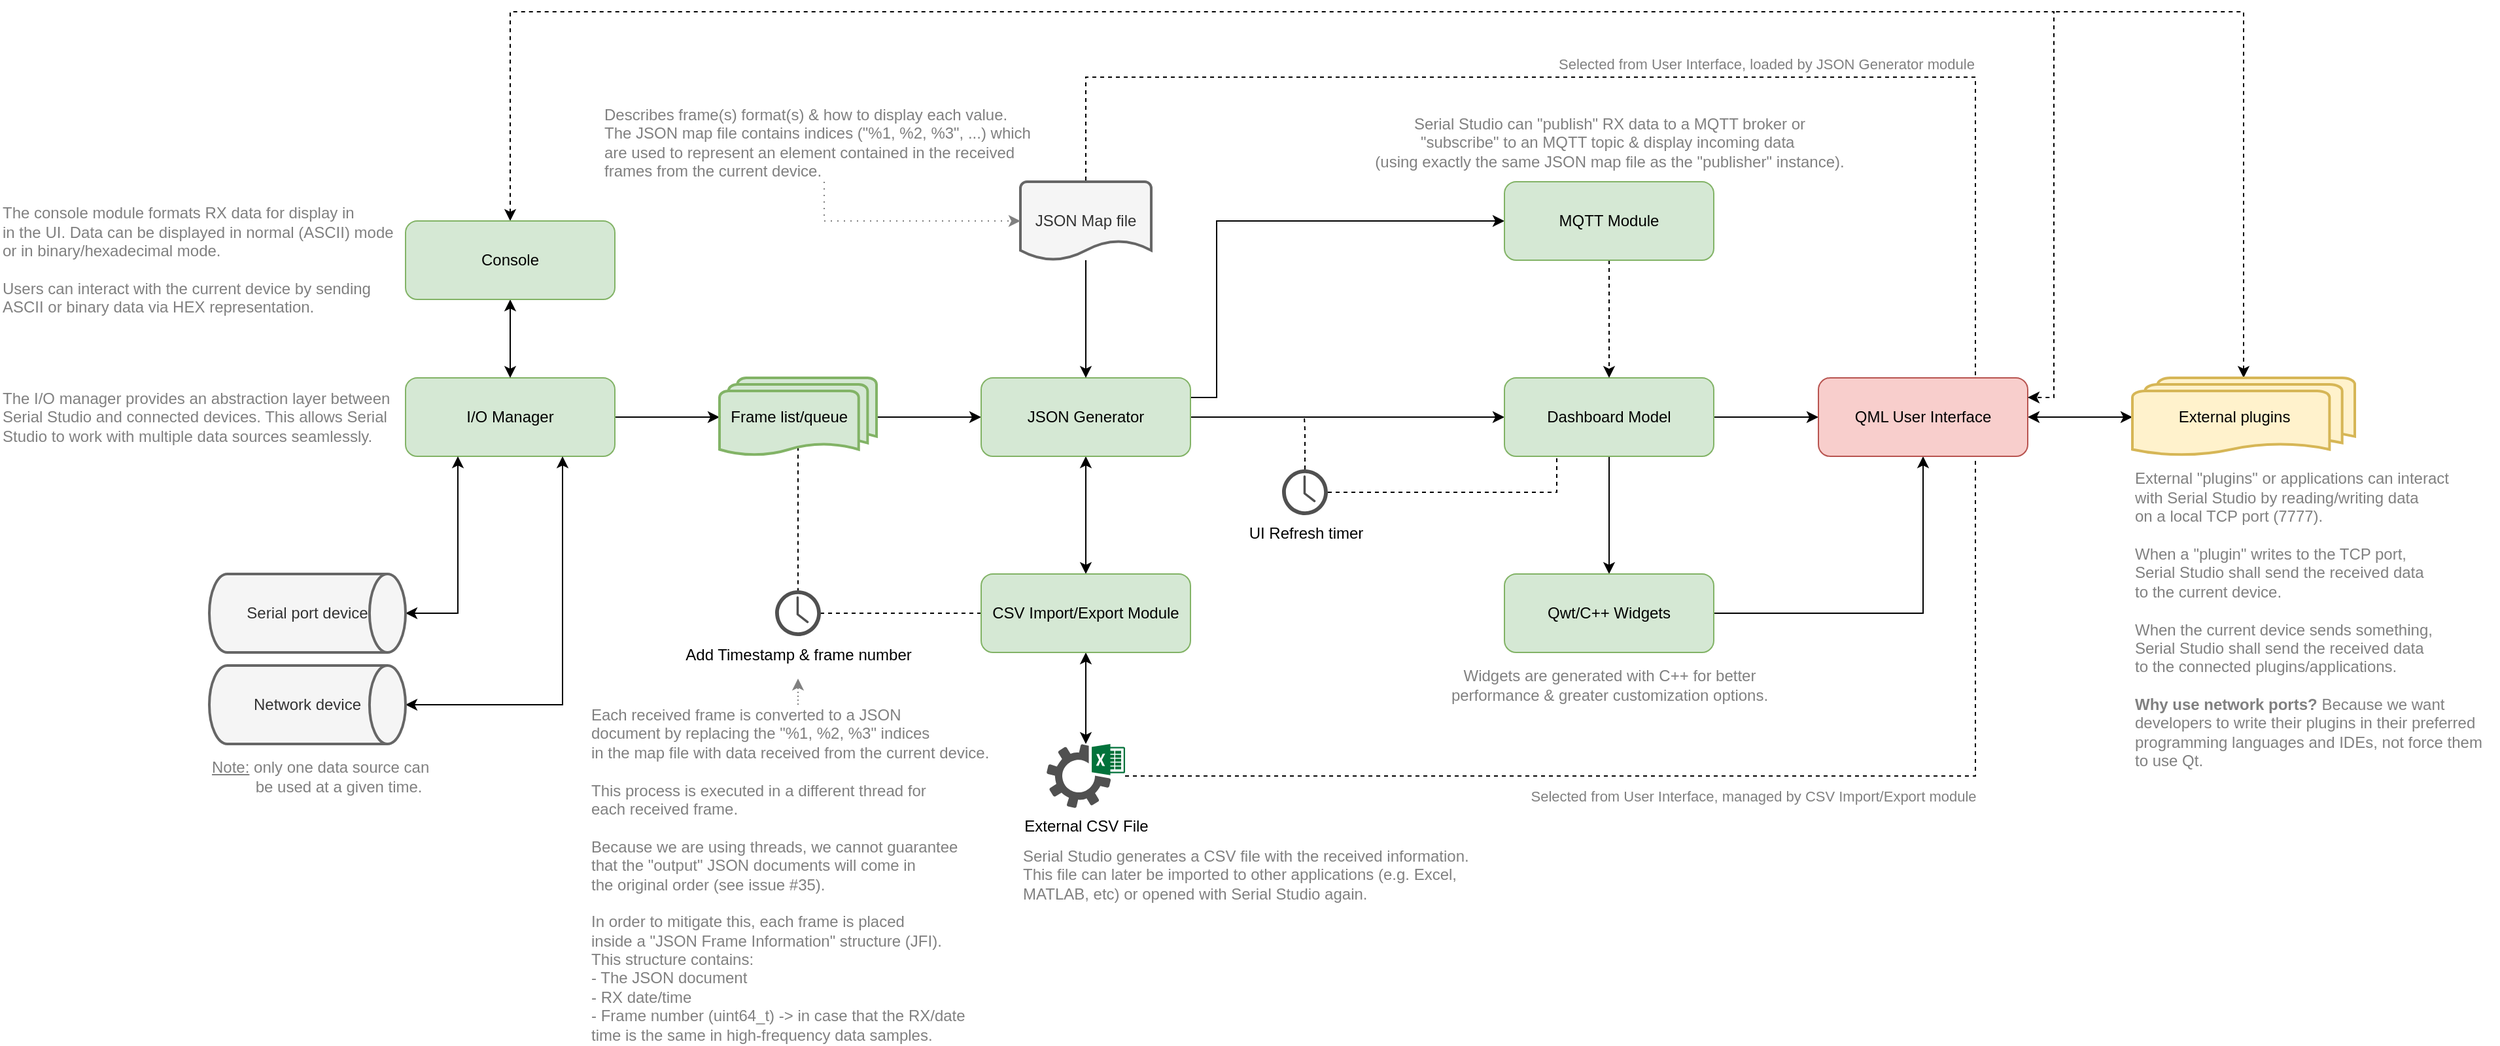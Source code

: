 <mxfile version="15.4.3" type="device"><diagram id="tiPRVdgSWE0wsroL0zit" name="Page-1"><mxGraphModel dx="2276" dy="1953" grid="1" gridSize="10" guides="1" tooltips="1" connect="1" arrows="1" fold="1" page="1" pageScale="1" pageWidth="850" pageHeight="1100" math="0" shadow="0"><root><mxCell id="0"/><mxCell id="1" parent="0"/><mxCell id="qFKFWy_K2IXLb1zbguNS-10" style="edgeStyle=orthogonalEdgeStyle;rounded=0;orthogonalLoop=1;jettySize=auto;html=1;exitX=1;exitY=0.5;exitDx=0;exitDy=0;entryX=0;entryY=0.5;entryDx=0;entryDy=0;entryPerimeter=0;" parent="1" source="qFKFWy_K2IXLb1zbguNS-3" target="qFKFWy_K2IXLb1zbguNS-9" edge="1"><mxGeometry relative="1" as="geometry"/></mxCell><mxCell id="qFKFWy_K2IXLb1zbguNS-3" value="I/O Manager" style="rounded=1;whiteSpace=wrap;html=1;fillColor=#d5e8d4;strokeColor=#82b366;" parent="1" vertex="1"><mxGeometry x="120" y="210" width="160" height="60" as="geometry"/></mxCell><mxCell id="oEabg2uWV4zz5wmzVeoZ-8" style="edgeStyle=orthogonalEdgeStyle;rounded=0;orthogonalLoop=1;jettySize=auto;html=1;exitX=1;exitY=0.5;exitDx=0;exitDy=0;exitPerimeter=0;entryX=0.25;entryY=1;entryDx=0;entryDy=0;startArrow=classic;startFill=1;" parent="1" source="qFKFWy_K2IXLb1zbguNS-7" target="qFKFWy_K2IXLb1zbguNS-3" edge="1"><mxGeometry relative="1" as="geometry"/></mxCell><mxCell id="qFKFWy_K2IXLb1zbguNS-7" value="Serial port device" style="strokeWidth=2;html=1;shape=mxgraph.flowchart.direct_data;whiteSpace=wrap;fillColor=#f5f5f5;strokeColor=#666666;fontColor=#333333;" parent="1" vertex="1"><mxGeometry x="-30" y="360" width="150" height="60" as="geometry"/></mxCell><mxCell id="qFKFWy_K2IXLb1zbguNS-12" style="edgeStyle=orthogonalEdgeStyle;rounded=0;orthogonalLoop=1;jettySize=auto;html=1;exitX=1;exitY=0.5;exitDx=0;exitDy=0;exitPerimeter=0;entryX=0;entryY=0.5;entryDx=0;entryDy=0;" parent="1" source="qFKFWy_K2IXLb1zbguNS-9" target="qFKFWy_K2IXLb1zbguNS-11" edge="1"><mxGeometry relative="1" as="geometry"/></mxCell><mxCell id="qFKFWy_K2IXLb1zbguNS-15" style="edgeStyle=orthogonalEdgeStyle;rounded=0;orthogonalLoop=1;jettySize=auto;html=1;exitX=0.5;exitY=0.88;exitDx=0;exitDy=0;exitPerimeter=0;endArrow=none;endFill=0;dashed=1;" parent="1" source="qFKFWy_K2IXLb1zbguNS-9" target="qFKFWy_K2IXLb1zbguNS-13" edge="1"><mxGeometry relative="1" as="geometry"/></mxCell><mxCell id="qFKFWy_K2IXLb1zbguNS-9" value="&amp;nbsp; Frame list/queue" style="strokeWidth=2;html=1;shape=mxgraph.flowchart.multi-document;whiteSpace=wrap;align=left;fillColor=#d5e8d4;strokeColor=#82b366;" parent="1" vertex="1"><mxGeometry x="360" y="210" width="120" height="60" as="geometry"/></mxCell><mxCell id="qFKFWy_K2IXLb1zbguNS-19" style="edgeStyle=orthogonalEdgeStyle;rounded=0;orthogonalLoop=1;jettySize=auto;html=1;exitX=0.5;exitY=1;exitDx=0;exitDy=0;entryX=0.5;entryY=0;entryDx=0;entryDy=0;startArrow=classic;startFill=1;endArrow=classic;endFill=1;" parent="1" source="qFKFWy_K2IXLb1zbguNS-11" target="qFKFWy_K2IXLb1zbguNS-14" edge="1"><mxGeometry relative="1" as="geometry"/></mxCell><mxCell id="qFKFWy_K2IXLb1zbguNS-24" style="edgeStyle=orthogonalEdgeStyle;rounded=0;orthogonalLoop=1;jettySize=auto;html=1;exitX=1;exitY=0.5;exitDx=0;exitDy=0;entryX=0;entryY=0.5;entryDx=0;entryDy=0;startArrow=none;startFill=0;endArrow=classic;endFill=1;" parent="1" source="qFKFWy_K2IXLb1zbguNS-11" target="qFKFWy_K2IXLb1zbguNS-23" edge="1"><mxGeometry relative="1" as="geometry"/></mxCell><mxCell id="Y62L5RUZg1EChcdcrzbo-2" style="edgeStyle=orthogonalEdgeStyle;rounded=0;orthogonalLoop=1;jettySize=auto;html=1;exitX=1;exitY=0.25;exitDx=0;exitDy=0;entryX=0;entryY=0.5;entryDx=0;entryDy=0;" edge="1" parent="1" source="qFKFWy_K2IXLb1zbguNS-11" target="oEabg2uWV4zz5wmzVeoZ-22"><mxGeometry relative="1" as="geometry"><Array as="points"><mxPoint x="740" y="225"/><mxPoint x="740" y="90"/></Array></mxGeometry></mxCell><mxCell id="qFKFWy_K2IXLb1zbguNS-11" value="JSON Generator" style="rounded=1;whiteSpace=wrap;html=1;fillColor=#d5e8d4;strokeColor=#82b366;" parent="1" vertex="1"><mxGeometry x="560" y="210" width="160" height="60" as="geometry"/></mxCell><mxCell id="qFKFWy_K2IXLb1zbguNS-13" value="Add Timestamp &amp;amp; frame number" style="pointerEvents=1;shadow=0;dashed=0;html=1;strokeColor=none;fillColor=#505050;labelPosition=center;verticalLabelPosition=bottom;verticalAlign=top;outlineConnect=0;align=center;shape=mxgraph.office.concepts.clock;" parent="1" vertex="1"><mxGeometry x="402.5" y="372.5" width="35" height="35" as="geometry"/></mxCell><mxCell id="qFKFWy_K2IXLb1zbguNS-16" style="edgeStyle=orthogonalEdgeStyle;rounded=0;orthogonalLoop=1;jettySize=auto;html=1;exitX=0;exitY=0.5;exitDx=0;exitDy=0;endArrow=none;endFill=0;dashed=1;" parent="1" source="qFKFWy_K2IXLb1zbguNS-14" target="qFKFWy_K2IXLb1zbguNS-13" edge="1"><mxGeometry relative="1" as="geometry"/></mxCell><mxCell id="qFKFWy_K2IXLb1zbguNS-18" style="edgeStyle=orthogonalEdgeStyle;rounded=0;orthogonalLoop=1;jettySize=auto;html=1;exitX=0.5;exitY=1;exitDx=0;exitDy=0;startArrow=classic;startFill=1;" parent="1" source="qFKFWy_K2IXLb1zbguNS-14" target="qFKFWy_K2IXLb1zbguNS-17" edge="1"><mxGeometry relative="1" as="geometry"/></mxCell><mxCell id="qFKFWy_K2IXLb1zbguNS-14" value="CSV Import/Export Module" style="rounded=1;whiteSpace=wrap;html=1;fillColor=#d5e8d4;strokeColor=#82b366;" parent="1" vertex="1"><mxGeometry x="560" y="360" width="160" height="60" as="geometry"/></mxCell><mxCell id="qFKFWy_K2IXLb1zbguNS-39" value="" style="edgeStyle=orthogonalEdgeStyle;rounded=0;orthogonalLoop=1;jettySize=auto;html=1;dashed=1;startArrow=none;startFill=0;endArrow=none;endFill=0;entryX=0.75;entryY=1;entryDx=0;entryDy=0;" parent="1" source="qFKFWy_K2IXLb1zbguNS-17" target="qFKFWy_K2IXLb1zbguNS-29" edge="1"><mxGeometry relative="1" as="geometry"><mxPoint x="720" y="514.5" as="targetPoint"/></mxGeometry></mxCell><mxCell id="qFKFWy_K2IXLb1zbguNS-17" value="External CSV File" style="pointerEvents=1;shadow=0;dashed=0;html=1;strokeColor=none;fillColor=#505050;labelPosition=center;verticalLabelPosition=bottom;verticalAlign=top;outlineConnect=0;align=center;shape=mxgraph.office.services.excel_services;" parent="1" vertex="1"><mxGeometry x="610" y="490" width="60" height="49" as="geometry"/></mxCell><mxCell id="qFKFWy_K2IXLb1zbguNS-22" value="" style="edgeStyle=orthogonalEdgeStyle;rounded=0;orthogonalLoop=1;jettySize=auto;html=1;startArrow=none;startFill=0;endArrow=classic;endFill=1;" parent="1" source="qFKFWy_K2IXLb1zbguNS-21" target="qFKFWy_K2IXLb1zbguNS-11" edge="1"><mxGeometry relative="1" as="geometry"/></mxCell><mxCell id="qFKFWy_K2IXLb1zbguNS-21" value="JSON Map file" style="strokeWidth=2;html=1;shape=mxgraph.flowchart.document2;whiteSpace=wrap;size=0.25;fillColor=#f5f5f5;strokeColor=#666666;fontColor=#333333;" parent="1" vertex="1"><mxGeometry x="590" y="60" width="100" height="60" as="geometry"/></mxCell><mxCell id="qFKFWy_K2IXLb1zbguNS-28" style="edgeStyle=orthogonalEdgeStyle;rounded=0;orthogonalLoop=1;jettySize=auto;html=1;exitX=0.5;exitY=1;exitDx=0;exitDy=0;entryX=0.5;entryY=0;entryDx=0;entryDy=0;startArrow=none;startFill=0;endArrow=classic;endFill=1;" parent="1" source="qFKFWy_K2IXLb1zbguNS-23" target="qFKFWy_K2IXLb1zbguNS-26" edge="1"><mxGeometry relative="1" as="geometry"/></mxCell><mxCell id="qFKFWy_K2IXLb1zbguNS-30" style="edgeStyle=orthogonalEdgeStyle;rounded=0;orthogonalLoop=1;jettySize=auto;html=1;exitX=1;exitY=0.5;exitDx=0;exitDy=0;entryX=0;entryY=0.5;entryDx=0;entryDy=0;startArrow=none;startFill=0;endArrow=classic;endFill=1;" parent="1" source="qFKFWy_K2IXLb1zbguNS-23" target="qFKFWy_K2IXLb1zbguNS-29" edge="1"><mxGeometry relative="1" as="geometry"/></mxCell><mxCell id="qFKFWy_K2IXLb1zbguNS-23" value="Dashboard Model" style="rounded=1;whiteSpace=wrap;html=1;fillColor=#d5e8d4;strokeColor=#82b366;" parent="1" vertex="1"><mxGeometry x="960" y="210" width="160" height="60" as="geometry"/></mxCell><mxCell id="qFKFWy_K2IXLb1zbguNS-32" style="edgeStyle=orthogonalEdgeStyle;rounded=0;orthogonalLoop=1;jettySize=auto;html=1;exitX=1;exitY=0.5;exitDx=0;exitDy=0;entryX=0.5;entryY=1;entryDx=0;entryDy=0;startArrow=none;startFill=0;endArrow=classic;endFill=1;" parent="1" source="qFKFWy_K2IXLb1zbguNS-26" target="qFKFWy_K2IXLb1zbguNS-29" edge="1"><mxGeometry relative="1" as="geometry"/></mxCell><mxCell id="qFKFWy_K2IXLb1zbguNS-26" value="Qwt/C++ Widgets" style="rounded=1;whiteSpace=wrap;html=1;fillColor=#d5e8d4;strokeColor=#82b366;" parent="1" vertex="1"><mxGeometry x="960" y="360" width="160" height="60" as="geometry"/></mxCell><mxCell id="qFKFWy_K2IXLb1zbguNS-34" style="edgeStyle=orthogonalEdgeStyle;rounded=0;orthogonalLoop=1;jettySize=auto;html=1;exitX=1;exitY=0.5;exitDx=0;exitDy=0;entryX=0;entryY=0.5;entryDx=0;entryDy=0;entryPerimeter=0;startArrow=classic;startFill=1;endArrow=classic;endFill=1;" parent="1" source="qFKFWy_K2IXLb1zbguNS-29" target="qFKFWy_K2IXLb1zbguNS-33" edge="1"><mxGeometry relative="1" as="geometry"/></mxCell><mxCell id="qFKFWy_K2IXLb1zbguNS-36" style="edgeStyle=orthogonalEdgeStyle;rounded=0;orthogonalLoop=1;jettySize=auto;html=1;exitX=0.5;exitY=0;exitDx=0;exitDy=0;entryX=0.5;entryY=0;entryDx=0;entryDy=0;entryPerimeter=0;startArrow=none;startFill=0;endArrow=none;endFill=0;dashed=1;" parent="1" source="qFKFWy_K2IXLb1zbguNS-29" target="qFKFWy_K2IXLb1zbguNS-21" edge="1"><mxGeometry relative="1" as="geometry"><Array as="points"><mxPoint x="1320" y="210"/><mxPoint x="1320" y="-20"/><mxPoint x="640" y="-20"/></Array></mxGeometry></mxCell><mxCell id="qFKFWy_K2IXLb1zbguNS-48" value="Selected from User Interface, loaded by JSON Generator module" style="edgeLabel;html=1;align=center;verticalAlign=middle;resizable=0;points=[];fontColor=#808080;" parent="qFKFWy_K2IXLb1zbguNS-36" vertex="1" connectable="0"><mxGeometry x="-0.171" y="1" relative="1" as="geometry"><mxPoint x="-3" y="-11" as="offset"/></mxGeometry></mxCell><mxCell id="qFKFWy_K2IXLb1zbguNS-29" value="QML User Interface" style="rounded=1;whiteSpace=wrap;html=1;fillColor=#f8cecc;strokeColor=#b85450;" parent="1" vertex="1"><mxGeometry x="1200" y="210" width="160" height="60" as="geometry"/></mxCell><mxCell id="oEabg2uWV4zz5wmzVeoZ-32" style="edgeStyle=orthogonalEdgeStyle;rounded=0;orthogonalLoop=1;jettySize=auto;html=1;exitX=0.5;exitY=0;exitDx=0;exitDy=0;exitPerimeter=0;dashed=1;fontColor=#808080;startArrow=classic;startFill=1;endArrow=none;endFill=0;" parent="1" source="qFKFWy_K2IXLb1zbguNS-33" edge="1"><mxGeometry relative="1" as="geometry"><mxPoint x="1380" y="-70" as="targetPoint"/><Array as="points"><mxPoint x="1525" y="-70"/></Array></mxGeometry></mxCell><mxCell id="qFKFWy_K2IXLb1zbguNS-33" value="&amp;nbsp; &amp;nbsp; &amp;nbsp; &amp;nbsp; &amp;nbsp; External plugins" style="strokeWidth=2;html=1;shape=mxgraph.flowchart.multi-document;whiteSpace=wrap;align=left;fillColor=#fff2cc;strokeColor=#d6b656;" parent="1" vertex="1"><mxGeometry x="1440" y="210" width="170" height="60" as="geometry"/></mxCell><mxCell id="oEabg2uWV4zz5wmzVeoZ-30" style="edgeStyle=orthogonalEdgeStyle;rounded=0;orthogonalLoop=1;jettySize=auto;html=1;entryX=0;entryY=0.5;entryDx=0;entryDy=0;entryPerimeter=0;dashed=1;fontColor=#808080;startArrow=none;startFill=0;endArrow=classic;endFill=1;dashPattern=1 4;strokeColor=#808080;" parent="1" source="qFKFWy_K2IXLb1zbguNS-43" target="qFKFWy_K2IXLb1zbguNS-21" edge="1"><mxGeometry relative="1" as="geometry"/></mxCell><mxCell id="qFKFWy_K2IXLb1zbguNS-43" value="Describes frame(s) format(s) &amp;amp; how to display each value.&lt;br&gt;&lt;div&gt;The JSON map file contains indices (&quot;%1, %2, %3&quot;, ...) which&lt;/div&gt;&lt;div&gt;are used to represent an element contained in the received&lt;/div&gt;&lt;div&gt;frames from the current device.&lt;/div&gt;" style="text;html=1;align=left;verticalAlign=middle;resizable=0;points=[];autosize=1;fontColor=#808080;" parent="1" vertex="1"><mxGeometry x="270" width="340" height="60" as="geometry"/></mxCell><mxCell id="qFKFWy_K2IXLb1zbguNS-49" value="Selected from User Interface, managed by CSV Import/Export module" style="edgeLabel;html=1;align=center;verticalAlign=middle;resizable=0;points=[];fontColor=#808080;" parent="1" vertex="1" connectable="0"><mxGeometry x="1150.004" y="529.999" as="geometry"/></mxCell><mxCell id="oEabg2uWV4zz5wmzVeoZ-9" style="edgeStyle=orthogonalEdgeStyle;rounded=0;orthogonalLoop=1;jettySize=auto;html=1;exitX=1;exitY=0.5;exitDx=0;exitDy=0;exitPerimeter=0;entryX=0.75;entryY=1;entryDx=0;entryDy=0;startArrow=classic;startFill=1;" parent="1" source="oEabg2uWV4zz5wmzVeoZ-3" target="qFKFWy_K2IXLb1zbguNS-3" edge="1"><mxGeometry relative="1" as="geometry"/></mxCell><mxCell id="oEabg2uWV4zz5wmzVeoZ-3" value="Network device" style="strokeWidth=2;html=1;shape=mxgraph.flowchart.direct_data;whiteSpace=wrap;fillColor=#f5f5f5;strokeColor=#666666;fontColor=#333333;" parent="1" vertex="1"><mxGeometry x="-30" y="430" width="150" height="60" as="geometry"/></mxCell><mxCell id="oEabg2uWV4zz5wmzVeoZ-10" value="&lt;u&gt;Note:&lt;/u&gt; only one data source can &lt;br&gt;&amp;nbsp; &amp;nbsp; &amp;nbsp; &amp;nbsp; &amp;nbsp; be used at a given time." style="text;html=1;align=left;verticalAlign=middle;resizable=0;points=[];autosize=1;strokeColor=none;fillColor=none;fontColor=#808080;" parent="1" vertex="1"><mxGeometry x="-30" y="500" width="180" height="30" as="geometry"/></mxCell><mxCell id="oEabg2uWV4zz5wmzVeoZ-13" value="" style="edgeStyle=orthogonalEdgeStyle;rounded=0;orthogonalLoop=1;jettySize=auto;html=1;startArrow=none;startFill=0;dashed=1;endArrow=none;endFill=0;" parent="1" source="oEabg2uWV4zz5wmzVeoZ-12" edge="1"><mxGeometry relative="1" as="geometry"><mxPoint x="807" y="240" as="targetPoint"/><Array as="points"><mxPoint x="807" y="250"/><mxPoint x="807" y="250"/></Array></mxGeometry></mxCell><mxCell id="oEabg2uWV4zz5wmzVeoZ-15" style="edgeStyle=orthogonalEdgeStyle;rounded=0;orthogonalLoop=1;jettySize=auto;html=1;entryX=0.25;entryY=1;entryDx=0;entryDy=0;dashed=1;startArrow=none;startFill=0;endArrow=none;endFill=0;" parent="1" source="oEabg2uWV4zz5wmzVeoZ-12" target="qFKFWy_K2IXLb1zbguNS-23" edge="1"><mxGeometry relative="1" as="geometry"/></mxCell><mxCell id="oEabg2uWV4zz5wmzVeoZ-12" value="UI Refresh timer" style="pointerEvents=1;shadow=0;dashed=0;html=1;strokeColor=none;fillColor=#505050;labelPosition=center;verticalLabelPosition=bottom;verticalAlign=top;outlineConnect=0;align=center;shape=mxgraph.office.concepts.clock;" parent="1" vertex="1"><mxGeometry x="790" y="280" width="35" height="35" as="geometry"/></mxCell><mxCell id="oEabg2uWV4zz5wmzVeoZ-18" value="&lt;font color=&quot;#808080&quot;&gt;&lt;span&gt;External &quot;plugins&quot; or applications can interact&lt;br&gt;&lt;/span&gt;with Serial Studio by reading/writing data&lt;br&gt;on a local TCP port (7777).&lt;br&gt;&lt;br&gt;When a &quot;plugin&quot; writes to the TCP port,&lt;br&gt;Serial Studio shall send the received data&lt;br&gt;to the current device.&lt;br&gt;&lt;br&gt;When the current device sends something,&lt;br&gt;Serial Studio shall send the received data&amp;nbsp;&lt;br&gt;to the connected plugins/applications.&lt;br&gt;&lt;b&gt;&lt;br&gt;Why use network ports? &lt;/b&gt;Because we want&amp;nbsp;&lt;br&gt;developers to write their plugins in their&amp;nbsp;preferred&lt;br&gt;programming languages and IDEs, not force them&lt;br&gt;to use Qt.&lt;br&gt;&lt;/font&gt;" style="text;html=1;align=left;verticalAlign=middle;resizable=0;points=[];autosize=1;strokeColor=none;fillColor=none;" parent="1" vertex="1"><mxGeometry x="1440" y="280" width="280" height="230" as="geometry"/></mxCell><mxCell id="oEabg2uWV4zz5wmzVeoZ-20" value="" style="edgeStyle=orthogonalEdgeStyle;rounded=0;orthogonalLoop=1;jettySize=auto;html=1;dashed=1;fontColor=#808080;startArrow=none;startFill=0;endArrow=classic;endFill=1;strokeColor=#808080;dashPattern=1 2;" parent="1" source="oEabg2uWV4zz5wmzVeoZ-19" edge="1"><mxGeometry relative="1" as="geometry"><mxPoint x="420" y="440" as="targetPoint"/></mxGeometry></mxCell><mxCell id="oEabg2uWV4zz5wmzVeoZ-19" value="&lt;font color=&quot;#808080&quot;&gt;&lt;span&gt;Each received frame is converted to a JSON&lt;br&gt;document by replacing the &quot;%1, %2, %3&quot; indices&lt;br&gt;in the map file with data received from the current device.&lt;br&gt;&lt;br&gt;This process is executed in a different thread for&lt;br&gt;each received frame.&lt;br&gt;&lt;br&gt;Because we are using threads, we cannot guarantee&lt;br&gt;that the &quot;output&quot; JSON documents will come in&amp;nbsp;&lt;br&gt;the original order (see issue #35).&lt;br&gt;&lt;br&gt;In order to mitigate this, each frame is placed&lt;br&gt;inside a &quot;JSON Frame Information&quot; structure (JFI).&lt;br&gt;This structure contains:&lt;br&gt;- The JSON document&lt;br&gt;- RX date/time&lt;br&gt;- Frame number (uint64_t) -&amp;gt; in case that the RX/date&lt;br&gt;time is the same in high-frequency data samples.&lt;br&gt;&lt;/span&gt;&lt;/font&gt;" style="text;html=1;align=left;verticalAlign=middle;resizable=0;points=[];autosize=1;strokeColor=none;fillColor=none;" parent="1" vertex="1"><mxGeometry x="260" y="460" width="320" height="260" as="geometry"/></mxCell><mxCell id="Y62L5RUZg1EChcdcrzbo-4" style="edgeStyle=orthogonalEdgeStyle;rounded=0;orthogonalLoop=1;jettySize=auto;html=1;exitX=0.5;exitY=1;exitDx=0;exitDy=0;entryX=0.5;entryY=0;entryDx=0;entryDy=0;dashed=1;" edge="1" parent="1" source="oEabg2uWV4zz5wmzVeoZ-22" target="qFKFWy_K2IXLb1zbguNS-23"><mxGeometry relative="1" as="geometry"/></mxCell><mxCell id="oEabg2uWV4zz5wmzVeoZ-22" value="MQTT Module" style="rounded=1;whiteSpace=wrap;html=1;fillColor=#d5e8d4;strokeColor=#82b366;" parent="1" vertex="1"><mxGeometry x="960" y="60" width="160" height="60" as="geometry"/></mxCell><mxCell id="oEabg2uWV4zz5wmzVeoZ-24" value="&lt;div&gt;Serial Studio can &quot;publish&quot; RX data to a MQTT broker or&lt;/div&gt;&lt;div&gt;&quot;subscribe&quot; to an MQTT topic &amp;amp; display incoming data&amp;nbsp;&lt;/div&gt;&lt;div&gt;(using exactly the same JSON map file as the &quot;publisher&quot; instance).&lt;/div&gt;" style="text;html=1;align=center;verticalAlign=middle;resizable=0;points=[];autosize=1;strokeColor=none;fillColor=none;fontColor=#808080;" parent="1" vertex="1"><mxGeometry x="855" y="5" width="370" height="50" as="geometry"/></mxCell><mxCell id="oEabg2uWV4zz5wmzVeoZ-25" value="&lt;font color=&quot;#808080&quot;&gt;&lt;span&gt;Serial Studio generates a CSV file with the received information.&lt;br&gt;This file can later be imported to other applications (e.g. Excel,&lt;br&gt;MATLAB, etc) or opened with Serial Studio again.&lt;br&gt;&lt;/span&gt;&lt;/font&gt;" style="text;html=1;align=left;verticalAlign=middle;resizable=0;points=[];autosize=1;strokeColor=none;fillColor=none;" parent="1" vertex="1"><mxGeometry x="590" y="565" width="360" height="50" as="geometry"/></mxCell><mxCell id="oEabg2uWV4zz5wmzVeoZ-26" value="&lt;font color=&quot;#808080&quot;&gt;&lt;span&gt;The I/O manager provides an abstraction layer between&lt;br&gt;Serial Studio and connected devices. This allows Serial&lt;br&gt;Studio to work with multiple data sources seamlessly.&lt;br&gt;&lt;/span&gt;&lt;/font&gt;" style="text;html=1;align=left;verticalAlign=middle;resizable=0;points=[];autosize=1;strokeColor=none;fillColor=none;" parent="1" vertex="1"><mxGeometry x="-190" y="215" width="310" height="50" as="geometry"/></mxCell><mxCell id="oEabg2uWV4zz5wmzVeoZ-28" style="edgeStyle=orthogonalEdgeStyle;rounded=0;orthogonalLoop=1;jettySize=auto;html=1;exitX=0.5;exitY=1;exitDx=0;exitDy=0;entryX=0.5;entryY=0;entryDx=0;entryDy=0;fontColor=#808080;startArrow=classic;startFill=1;endArrow=classic;endFill=1;" parent="1" source="oEabg2uWV4zz5wmzVeoZ-27" target="qFKFWy_K2IXLb1zbguNS-3" edge="1"><mxGeometry relative="1" as="geometry"/></mxCell><mxCell id="oEabg2uWV4zz5wmzVeoZ-29" style="edgeStyle=orthogonalEdgeStyle;rounded=0;orthogonalLoop=1;jettySize=auto;html=1;exitX=0.5;exitY=0;exitDx=0;exitDy=0;entryX=1;entryY=0.25;entryDx=0;entryDy=0;fontColor=#808080;startArrow=classic;startFill=1;endArrow=classic;endFill=1;dashed=1;" parent="1" source="oEabg2uWV4zz5wmzVeoZ-27" target="qFKFWy_K2IXLb1zbguNS-29" edge="1"><mxGeometry relative="1" as="geometry"><Array as="points"><mxPoint x="200" y="-70"/><mxPoint x="1380" y="-70"/><mxPoint x="1380" y="225"/></Array></mxGeometry></mxCell><mxCell id="oEabg2uWV4zz5wmzVeoZ-27" value="Console" style="rounded=1;whiteSpace=wrap;html=1;fillColor=#d5e8d4;strokeColor=#82b366;" parent="1" vertex="1"><mxGeometry x="120" y="90" width="160" height="60" as="geometry"/></mxCell><mxCell id="oEabg2uWV4zz5wmzVeoZ-31" value="&lt;font color=&quot;#808080&quot;&gt;&lt;span&gt;The console module formats RX data for display in&lt;br&gt;in the UI. Data can be displayed in normal (ASCII) mode&lt;br&gt;or in binary/hexadecimal mode.&lt;br&gt;&lt;br&gt;Users can interact with the current device by sending&lt;br&gt;ASCII or binary data via HEX representation.&lt;br&gt;&lt;/span&gt;&lt;/font&gt;" style="text;html=1;align=left;verticalAlign=middle;resizable=0;points=[];autosize=1;strokeColor=none;fillColor=none;" parent="1" vertex="1"><mxGeometry x="-190" y="75" width="310" height="90" as="geometry"/></mxCell><mxCell id="Y62L5RUZg1EChcdcrzbo-3" value="&lt;div&gt;Widgets are generated with C++ for better&lt;/div&gt;&lt;div&gt;performance &amp;amp; greater customization options.&lt;/div&gt;" style="text;html=1;align=center;verticalAlign=middle;resizable=0;points=[];autosize=1;strokeColor=none;fillColor=none;fontColor=#808080;" vertex="1" parent="1"><mxGeometry x="910" y="430" width="260" height="30" as="geometry"/></mxCell></root></mxGraphModel></diagram></mxfile>